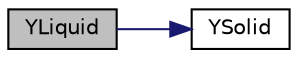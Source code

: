 digraph "YLiquid"
{
  bgcolor="transparent";
  edge [fontname="Helvetica",fontsize="10",labelfontname="Helvetica",labelfontsize="10"];
  node [fontname="Helvetica",fontsize="10",shape=record];
  rankdir="LR";
  Node1 [label="YLiquid",height=0.2,width=0.4,color="black", fillcolor="grey75", style="filled", fontcolor="black"];
  Node1 -> Node2 [color="midnightblue",fontsize="10",style="solid",fontname="Helvetica"];
  Node2 [label="YSolid",height=0.2,width=0.4,color="black",URL="$a02131.html#af83b0b7108ae6c6230ac9f1f50dfa779",tooltip="Return const access to mass fractions of solids. "];
}

